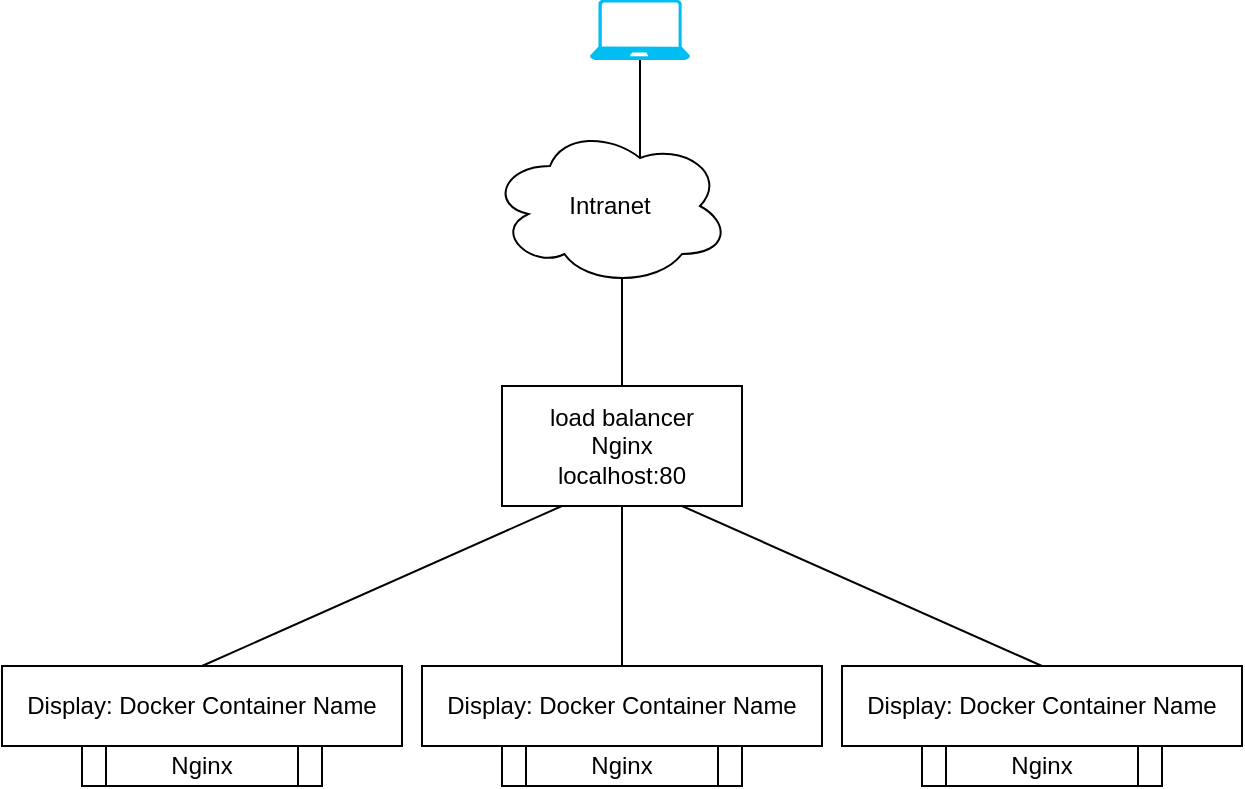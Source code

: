 <mxfile version="20.4.1" type="device"><diagram id="PAW7kqe2dkz8lEUbjLLm" name="Page-1"><mxGraphModel dx="1164" dy="790" grid="1" gridSize="10" guides="1" tooltips="1" connect="1" arrows="1" fold="1" page="1" pageScale="1" pageWidth="850" pageHeight="1100" math="0" shadow="0"><root><mxCell id="0"/><mxCell id="1" parent="0"/><mxCell id="Q6FyOtpoSyQb9k9AYVRe-1" value="load balancer&lt;br&gt;Nginx&lt;br&gt;localhost:80" style="rounded=0;whiteSpace=wrap;html=1;" parent="1" vertex="1"><mxGeometry x="365" y="320" width="120" height="60" as="geometry"/></mxCell><mxCell id="Q6FyOtpoSyQb9k9AYVRe-2" value="Display: Docker Container Name" style="rounded=0;whiteSpace=wrap;html=1;" parent="1" vertex="1"><mxGeometry x="115" y="460" width="200" height="40" as="geometry"/></mxCell><mxCell id="Q6FyOtpoSyQb9k9AYVRe-3" value="Display: Docker Container Name" style="rounded=0;whiteSpace=wrap;html=1;" parent="1" vertex="1"><mxGeometry x="325" y="460" width="200" height="40" as="geometry"/></mxCell><mxCell id="Q6FyOtpoSyQb9k9AYVRe-4" value="Display: Docker Container Name" style="rounded=0;whiteSpace=wrap;html=1;" parent="1" vertex="1"><mxGeometry x="535" y="460" width="200" height="40" as="geometry"/></mxCell><mxCell id="Q6FyOtpoSyQb9k9AYVRe-5" value="" style="endArrow=none;html=1;rounded=0;entryX=0.25;entryY=1;entryDx=0;entryDy=0;exitX=0.5;exitY=0;exitDx=0;exitDy=0;" parent="1" source="Q6FyOtpoSyQb9k9AYVRe-2" target="Q6FyOtpoSyQb9k9AYVRe-1" edge="1"><mxGeometry width="50" height="50" relative="1" as="geometry"><mxPoint x="225" y="450" as="sourcePoint"/><mxPoint x="275" y="400" as="targetPoint"/></mxGeometry></mxCell><mxCell id="Q6FyOtpoSyQb9k9AYVRe-6" value="" style="endArrow=none;html=1;rounded=0;entryX=0.5;entryY=1;entryDx=0;entryDy=0;exitX=0.5;exitY=0;exitDx=0;exitDy=0;" parent="1" source="Q6FyOtpoSyQb9k9AYVRe-3" target="Q6FyOtpoSyQb9k9AYVRe-1" edge="1"><mxGeometry width="50" height="50" relative="1" as="geometry"><mxPoint x="225" y="470" as="sourcePoint"/><mxPoint x="405" y="400" as="targetPoint"/></mxGeometry></mxCell><mxCell id="Q6FyOtpoSyQb9k9AYVRe-7" value="" style="endArrow=none;html=1;rounded=0;entryX=0.75;entryY=1;entryDx=0;entryDy=0;exitX=0.5;exitY=0;exitDx=0;exitDy=0;" parent="1" source="Q6FyOtpoSyQb9k9AYVRe-4" target="Q6FyOtpoSyQb9k9AYVRe-1" edge="1"><mxGeometry width="50" height="50" relative="1" as="geometry"><mxPoint x="435" y="470" as="sourcePoint"/><mxPoint x="435" y="400" as="targetPoint"/></mxGeometry></mxCell><mxCell id="4nYxVgwdv4uo-Ta_x81j-2" value="Intranet" style="ellipse;shape=cloud;whiteSpace=wrap;html=1;" vertex="1" parent="1"><mxGeometry x="359" y="190" width="120" height="80" as="geometry"/></mxCell><mxCell id="4nYxVgwdv4uo-Ta_x81j-3" value="" style="endArrow=none;html=1;rounded=0;entryX=0.55;entryY=0.95;entryDx=0;entryDy=0;entryPerimeter=0;exitX=0.5;exitY=0;exitDx=0;exitDy=0;" edge="1" parent="1" source="Q6FyOtpoSyQb9k9AYVRe-1" target="4nYxVgwdv4uo-Ta_x81j-2"><mxGeometry width="50" height="50" relative="1" as="geometry"><mxPoint x="370" y="330" as="sourcePoint"/><mxPoint x="420" y="280" as="targetPoint"/></mxGeometry></mxCell><mxCell id="4nYxVgwdv4uo-Ta_x81j-4" value="" style="verticalLabelPosition=bottom;html=1;verticalAlign=top;align=center;strokeColor=none;fillColor=#00BEF2;shape=mxgraph.azure.laptop;pointerEvents=1;" vertex="1" parent="1"><mxGeometry x="409" y="127" width="50" height="30" as="geometry"/></mxCell><mxCell id="4nYxVgwdv4uo-Ta_x81j-5" value="" style="endArrow=none;html=1;rounded=0;entryX=0.5;entryY=1;entryDx=0;entryDy=0;entryPerimeter=0;exitX=0.625;exitY=0.2;exitDx=0;exitDy=0;exitPerimeter=0;" edge="1" parent="1" source="4nYxVgwdv4uo-Ta_x81j-2" target="4nYxVgwdv4uo-Ta_x81j-4"><mxGeometry width="50" height="50" relative="1" as="geometry"><mxPoint x="290" y="210" as="sourcePoint"/><mxPoint x="340" y="160" as="targetPoint"/></mxGeometry></mxCell><mxCell id="4nYxVgwdv4uo-Ta_x81j-6" value="Nginx" style="shape=process;whiteSpace=wrap;html=1;backgroundOutline=1;" vertex="1" parent="1"><mxGeometry x="155" y="500" width="120" height="20" as="geometry"/></mxCell><mxCell id="4nYxVgwdv4uo-Ta_x81j-7" value="Nginx" style="shape=process;whiteSpace=wrap;html=1;backgroundOutline=1;" vertex="1" parent="1"><mxGeometry x="365" y="500" width="120" height="20" as="geometry"/></mxCell><mxCell id="4nYxVgwdv4uo-Ta_x81j-8" value="Nginx" style="shape=process;whiteSpace=wrap;html=1;backgroundOutline=1;" vertex="1" parent="1"><mxGeometry x="575" y="500" width="120" height="20" as="geometry"/></mxCell></root></mxGraphModel></diagram></mxfile>